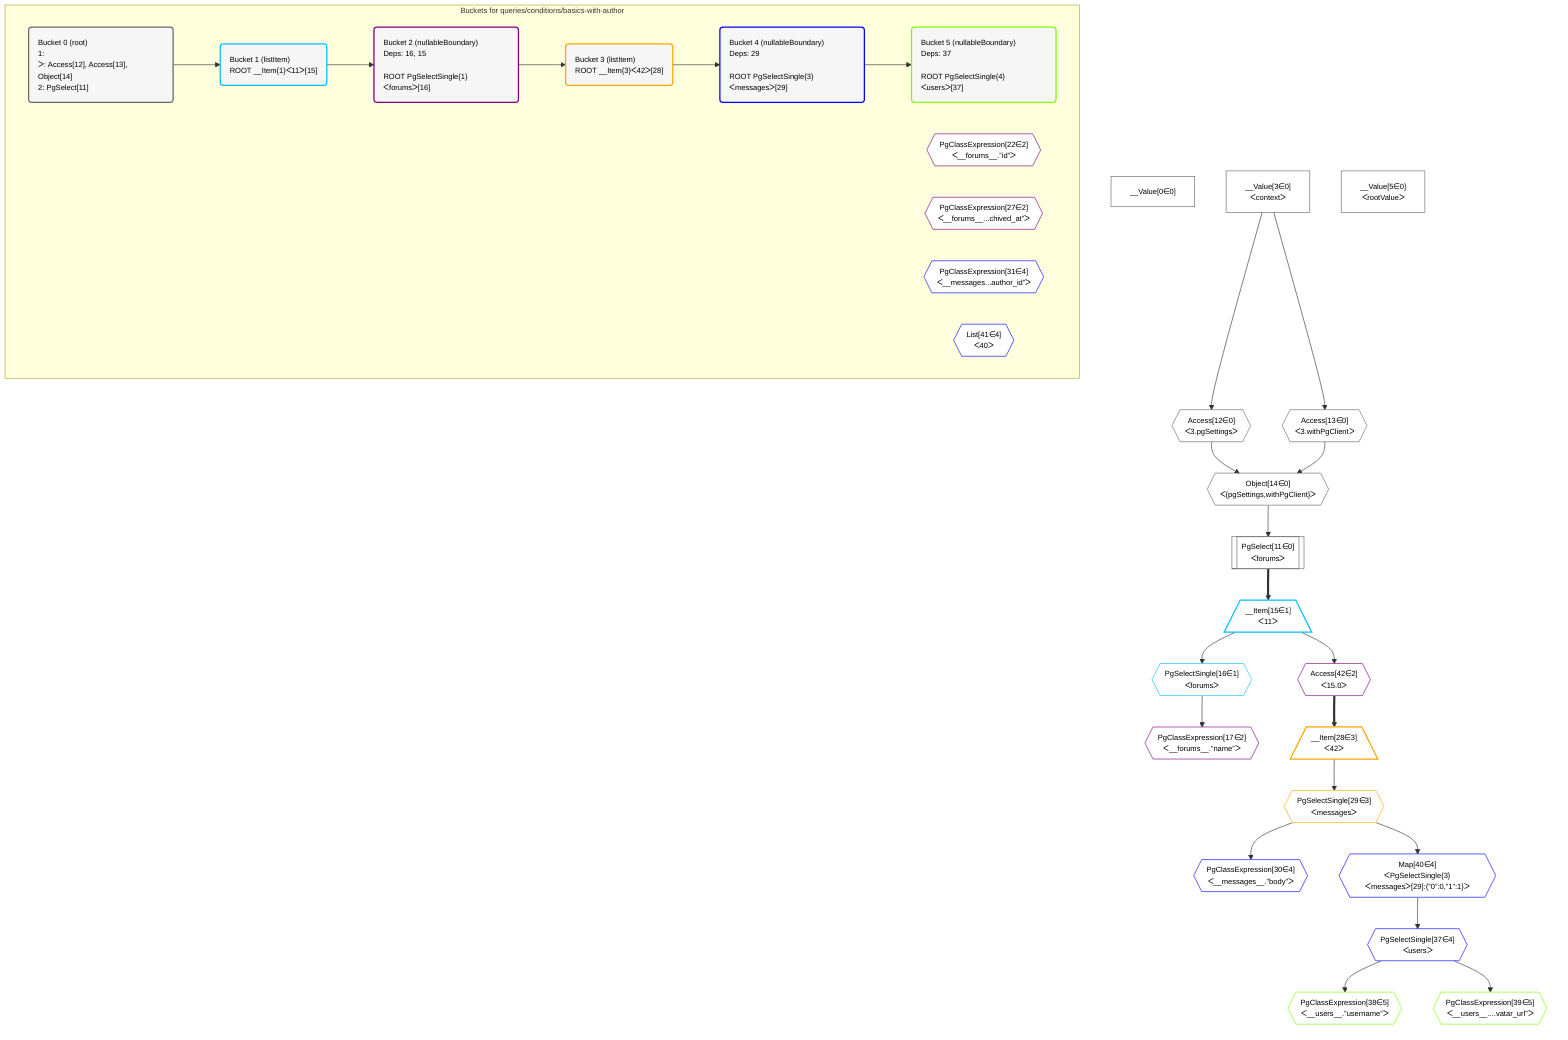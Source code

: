 %%{init: {'themeVariables': { 'fontSize': '12px'}}}%%
graph TD
    classDef path fill:#eee,stroke:#000,color:#000
    classDef plan fill:#fff,stroke-width:1px,color:#000
    classDef itemplan fill:#fff,stroke-width:2px,color:#000
    classDef unbatchedplan fill:#dff,stroke-width:1px,color:#000
    classDef sideeffectplan fill:#fcc,stroke-width:2px,color:#000
    classDef bucket fill:#f6f6f6,color:#000,stroke-width:2px,text-align:left


    %% define steps
    __Value0["__Value[0∈0]"]:::plan
    __Value3["__Value[3∈0]<br />ᐸcontextᐳ"]:::plan
    __Value5["__Value[5∈0]<br />ᐸrootValueᐳ"]:::plan
    Access12{{"Access[12∈0]<br />ᐸ3.pgSettingsᐳ"}}:::plan
    Access13{{"Access[13∈0]<br />ᐸ3.withPgClientᐳ"}}:::plan
    Object14{{"Object[14∈0]<br />ᐸ{pgSettings,withPgClient}ᐳ"}}:::plan
    PgSelect11[["PgSelect[11∈0]<br />ᐸforumsᐳ"]]:::plan
    __Item15[/"__Item[15∈1]<br />ᐸ11ᐳ"\]:::itemplan
    PgSelectSingle16{{"PgSelectSingle[16∈1]<br />ᐸforumsᐳ"}}:::plan
    PgClassExpression17{{"PgClassExpression[17∈2]<br />ᐸ__forums__.”name”ᐳ"}}:::plan
    Access42{{"Access[42∈2]<br />ᐸ15.0ᐳ"}}:::plan
    __Item28[/"__Item[28∈3]<br />ᐸ42ᐳ"\]:::itemplan
    PgSelectSingle29{{"PgSelectSingle[29∈3]<br />ᐸmessagesᐳ"}}:::plan
    PgClassExpression30{{"PgClassExpression[30∈4]<br />ᐸ__messages__.”body”ᐳ"}}:::plan
    Map40{{"Map[40∈4]<br />ᐸPgSelectSingle{3}ᐸmessagesᐳ[29]:{”0”:0,”1”:1}ᐳ"}}:::plan
    PgSelectSingle37{{"PgSelectSingle[37∈4]<br />ᐸusersᐳ"}}:::plan
    PgClassExpression38{{"PgClassExpression[38∈5]<br />ᐸ__users__.”username”ᐳ"}}:::plan
    PgClassExpression39{{"PgClassExpression[39∈5]<br />ᐸ__users__....vatar_url”ᐳ"}}:::plan

    %% plan dependencies
    __Value3 --> Access12
    __Value3 --> Access13
    Access12 & Access13 --> Object14
    Object14 --> PgSelect11
    PgSelect11 ==> __Item15
    __Item15 --> PgSelectSingle16
    PgSelectSingle16 --> PgClassExpression17
    __Item15 --> Access42
    Access42 ==> __Item28
    __Item28 --> PgSelectSingle29
    PgSelectSingle29 --> PgClassExpression30
    PgSelectSingle29 --> Map40
    Map40 --> PgSelectSingle37
    PgSelectSingle37 --> PgClassExpression38
    PgSelectSingle37 --> PgClassExpression39

    subgraph "Buckets for queries/conditions/basics-with-author"
    Bucket0("Bucket 0 (root)<br />1: <br />ᐳ: Access[12], Access[13], Object[14]<br />2: PgSelect[11]"):::bucket
    classDef bucket0 stroke:#696969
    class Bucket0,__Value0,__Value3,__Value5,PgSelect11,Access12,Access13,Object14 bucket0
    Bucket1("Bucket 1 (listItem)<br />ROOT __Item{1}ᐸ11ᐳ[15]"):::bucket
    classDef bucket1 stroke:#00bfff
    class Bucket1,__Item15,PgSelectSingle16 bucket1
    Bucket2("Bucket 2 (nullableBoundary)<br />Deps: 16, 15<br /><br />ROOT PgSelectSingle{1}ᐸforumsᐳ[16]"):::bucket
    classDef bucket2 stroke:#7f007f
    PgClassExpression22{{"PgClassExpression[22∈2]<br />ᐸ__forums__.”id”ᐳ"}}:::plan
    PgClassExpression27{{"PgClassExpression[27∈2]<br />ᐸ__forums__...chived_at”ᐳ"}}:::plan
    class Bucket2,PgClassExpression17,PgClassExpression22,PgClassExpression27,Access42 bucket2
    Bucket3("Bucket 3 (listItem)<br />ROOT __Item{3}ᐸ42ᐳ[28]"):::bucket
    classDef bucket3 stroke:#ffa500
    class Bucket3,__Item28,PgSelectSingle29 bucket3
    Bucket4("Bucket 4 (nullableBoundary)<br />Deps: 29<br /><br />ROOT PgSelectSingle{3}ᐸmessagesᐳ[29]"):::bucket
    classDef bucket4 stroke:#0000ff
    PgClassExpression31{{"PgClassExpression[31∈4]<br />ᐸ__messages...author_id”ᐳ"}}:::plan
    List41{{"List[41∈4]<br />ᐸ40ᐳ"}}:::plan
    class Bucket4,PgClassExpression30,PgClassExpression31,PgSelectSingle37,Map40,List41 bucket4
    Bucket5("Bucket 5 (nullableBoundary)<br />Deps: 37<br /><br />ROOT PgSelectSingle{4}ᐸusersᐳ[37]"):::bucket
    classDef bucket5 stroke:#7fff00
    class Bucket5,PgClassExpression38,PgClassExpression39 bucket5
    Bucket0 --> Bucket1
    Bucket1 --> Bucket2
    Bucket2 --> Bucket3
    Bucket3 --> Bucket4
    Bucket4 --> Bucket5
    end